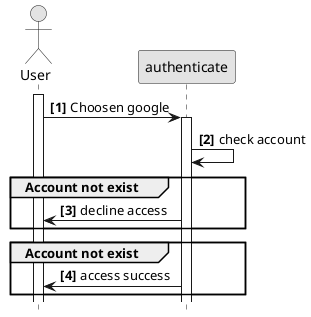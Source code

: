 @startuml 
hide footbox
autonumber "<b>[0]"
skinparam monochrome true

actor User
participant authenticate

activate User
User -> authenticate: Choosen google

activate authenticate

authenticate -> authenticate: check account

group Account not exist

authenticate -> User: decline access
end group
group Account not exist
authenticate -> User: access success
end group

@enduml